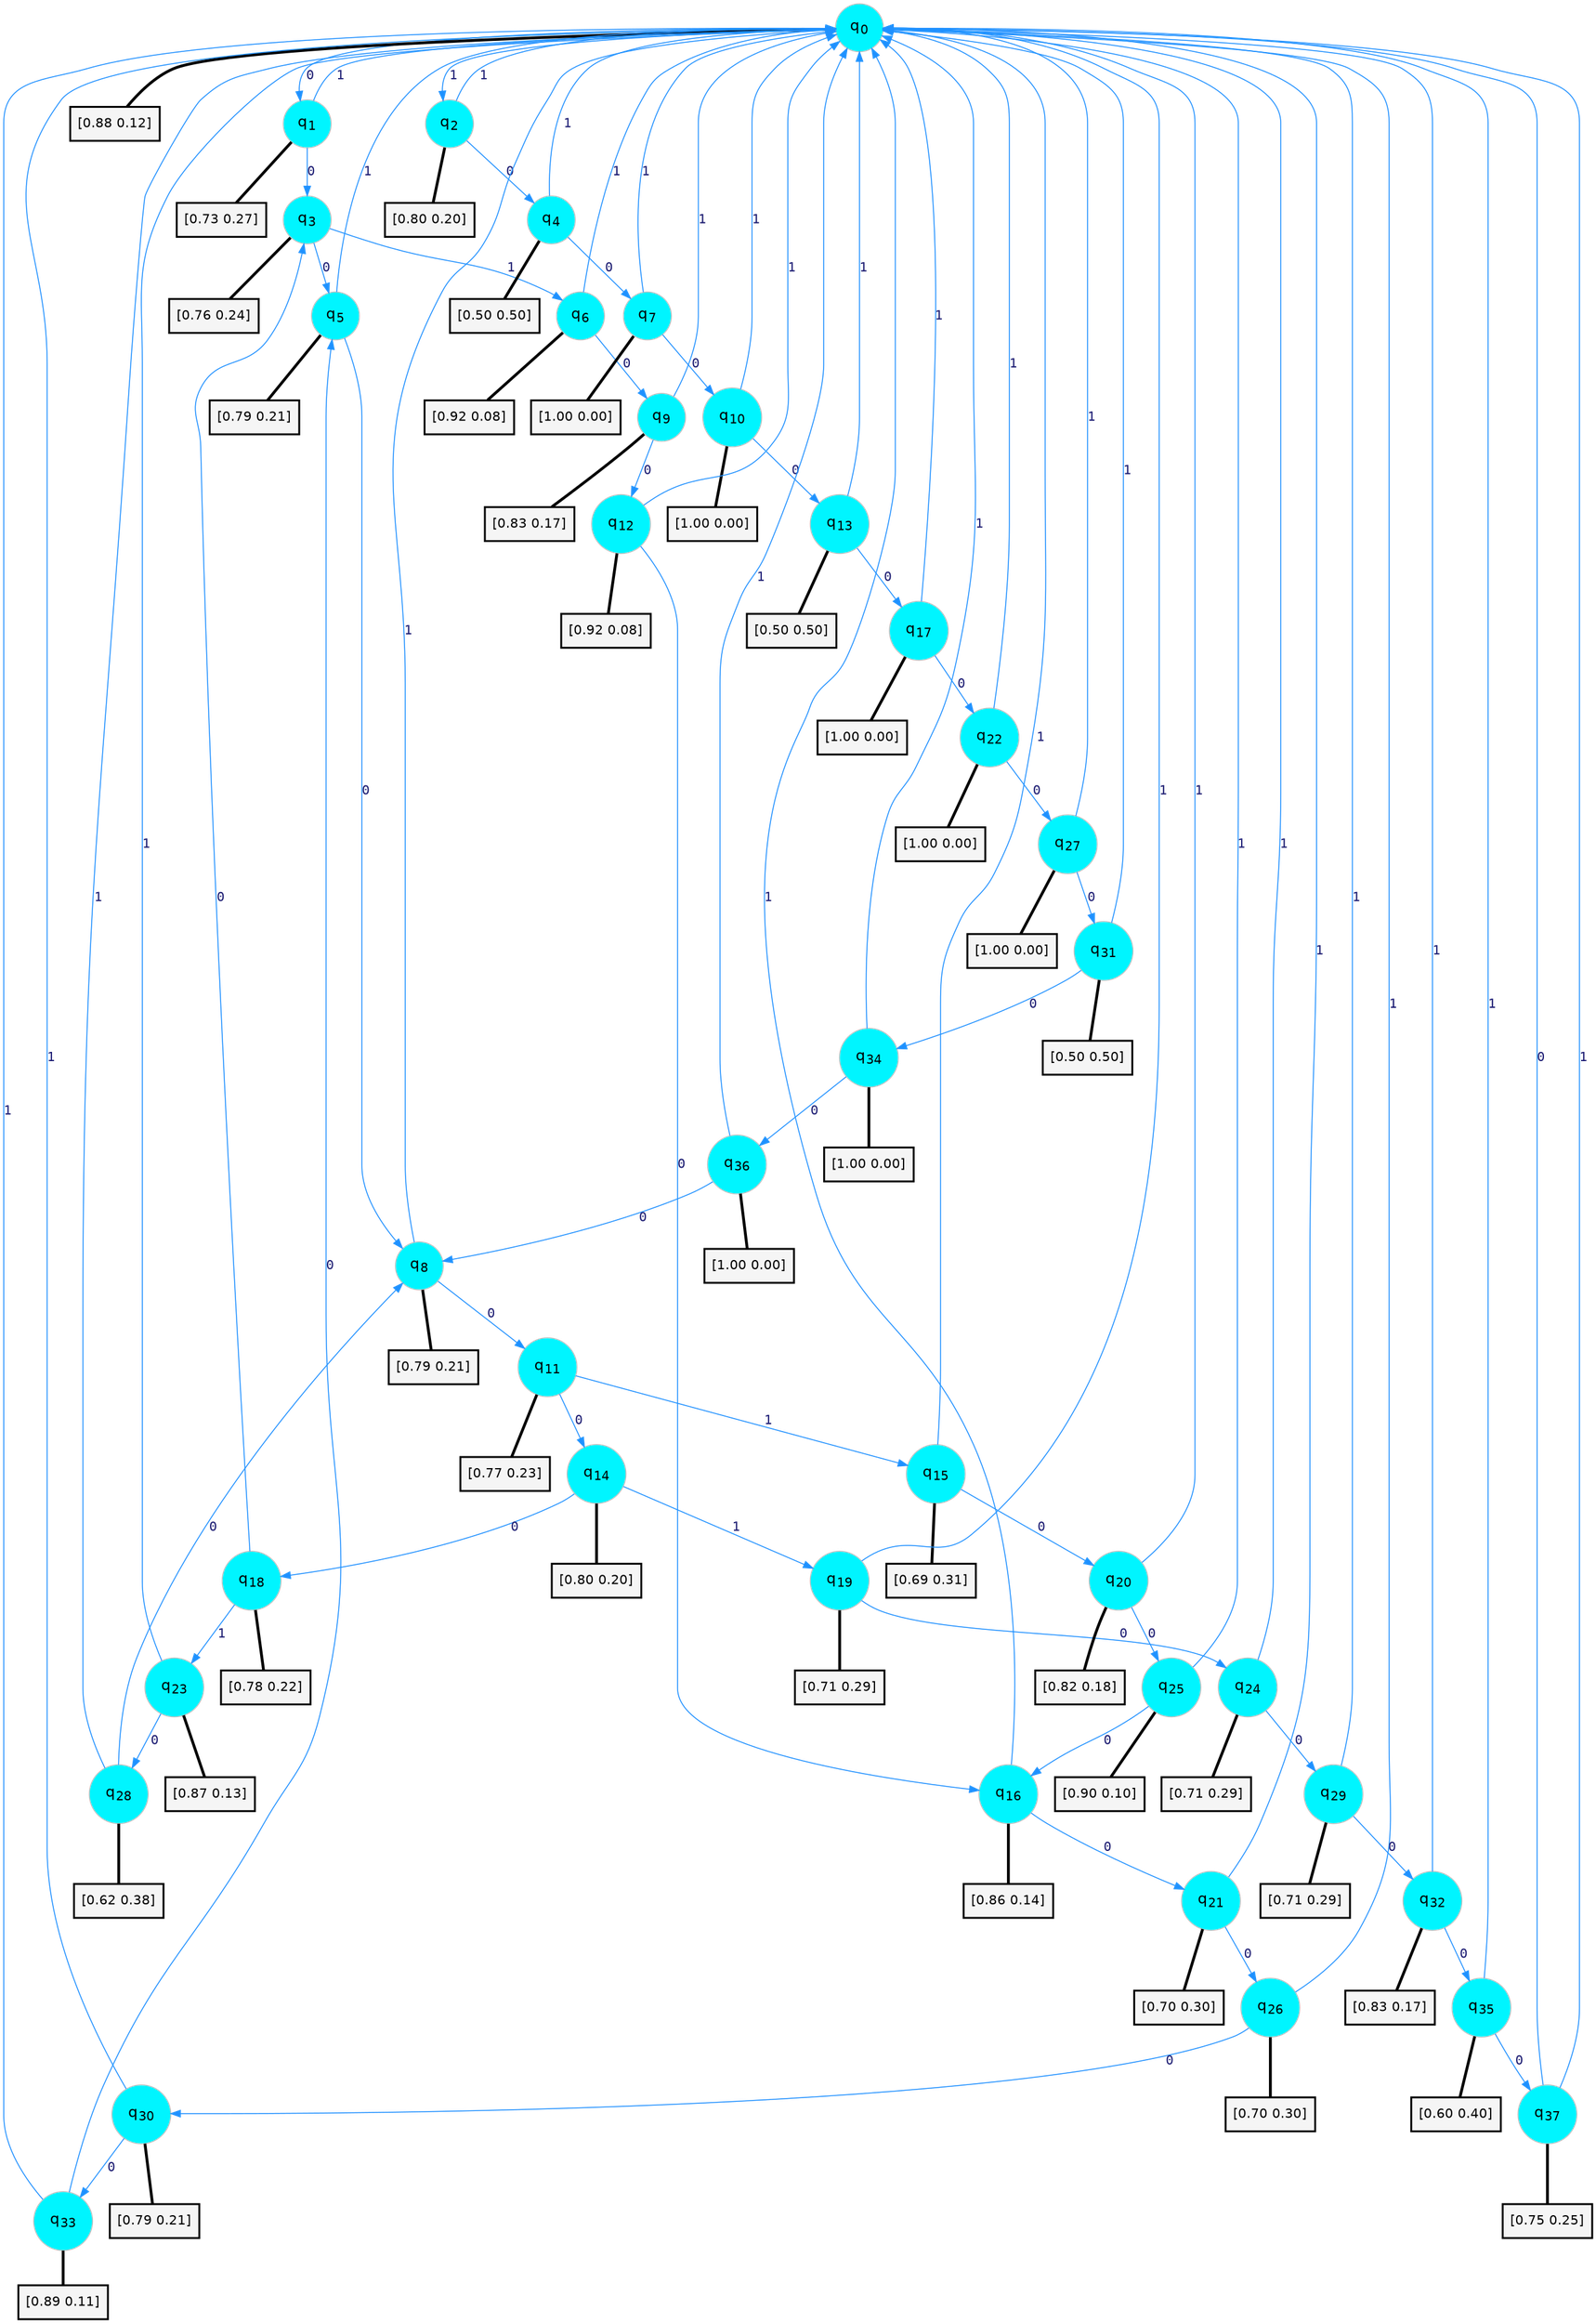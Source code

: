 digraph G {
graph [
bgcolor=transparent, dpi=300, rankdir=TD, size="40,25"];
node [
color=gray, fillcolor=turquoise1, fontcolor=black, fontname=Helvetica, fontsize=16, fontweight=bold, shape=circle, style=filled];
edge [
arrowsize=1, color=dodgerblue1, fontcolor=midnightblue, fontname=courier, fontweight=bold, penwidth=1, style=solid, weight=20];
0[label=<q<SUB>0</SUB>>];
1[label=<q<SUB>1</SUB>>];
2[label=<q<SUB>2</SUB>>];
3[label=<q<SUB>3</SUB>>];
4[label=<q<SUB>4</SUB>>];
5[label=<q<SUB>5</SUB>>];
6[label=<q<SUB>6</SUB>>];
7[label=<q<SUB>7</SUB>>];
8[label=<q<SUB>8</SUB>>];
9[label=<q<SUB>9</SUB>>];
10[label=<q<SUB>10</SUB>>];
11[label=<q<SUB>11</SUB>>];
12[label=<q<SUB>12</SUB>>];
13[label=<q<SUB>13</SUB>>];
14[label=<q<SUB>14</SUB>>];
15[label=<q<SUB>15</SUB>>];
16[label=<q<SUB>16</SUB>>];
17[label=<q<SUB>17</SUB>>];
18[label=<q<SUB>18</SUB>>];
19[label=<q<SUB>19</SUB>>];
20[label=<q<SUB>20</SUB>>];
21[label=<q<SUB>21</SUB>>];
22[label=<q<SUB>22</SUB>>];
23[label=<q<SUB>23</SUB>>];
24[label=<q<SUB>24</SUB>>];
25[label=<q<SUB>25</SUB>>];
26[label=<q<SUB>26</SUB>>];
27[label=<q<SUB>27</SUB>>];
28[label=<q<SUB>28</SUB>>];
29[label=<q<SUB>29</SUB>>];
30[label=<q<SUB>30</SUB>>];
31[label=<q<SUB>31</SUB>>];
32[label=<q<SUB>32</SUB>>];
33[label=<q<SUB>33</SUB>>];
34[label=<q<SUB>34</SUB>>];
35[label=<q<SUB>35</SUB>>];
36[label=<q<SUB>36</SUB>>];
37[label=<q<SUB>37</SUB>>];
38[label="[0.88 0.12]", shape=box,fontcolor=black, fontname=Helvetica, fontsize=14, penwidth=2, fillcolor=whitesmoke,color=black];
39[label="[0.73 0.27]", shape=box,fontcolor=black, fontname=Helvetica, fontsize=14, penwidth=2, fillcolor=whitesmoke,color=black];
40[label="[0.80 0.20]", shape=box,fontcolor=black, fontname=Helvetica, fontsize=14, penwidth=2, fillcolor=whitesmoke,color=black];
41[label="[0.76 0.24]", shape=box,fontcolor=black, fontname=Helvetica, fontsize=14, penwidth=2, fillcolor=whitesmoke,color=black];
42[label="[0.50 0.50]", shape=box,fontcolor=black, fontname=Helvetica, fontsize=14, penwidth=2, fillcolor=whitesmoke,color=black];
43[label="[0.79 0.21]", shape=box,fontcolor=black, fontname=Helvetica, fontsize=14, penwidth=2, fillcolor=whitesmoke,color=black];
44[label="[0.92 0.08]", shape=box,fontcolor=black, fontname=Helvetica, fontsize=14, penwidth=2, fillcolor=whitesmoke,color=black];
45[label="[1.00 0.00]", shape=box,fontcolor=black, fontname=Helvetica, fontsize=14, penwidth=2, fillcolor=whitesmoke,color=black];
46[label="[0.79 0.21]", shape=box,fontcolor=black, fontname=Helvetica, fontsize=14, penwidth=2, fillcolor=whitesmoke,color=black];
47[label="[0.83 0.17]", shape=box,fontcolor=black, fontname=Helvetica, fontsize=14, penwidth=2, fillcolor=whitesmoke,color=black];
48[label="[1.00 0.00]", shape=box,fontcolor=black, fontname=Helvetica, fontsize=14, penwidth=2, fillcolor=whitesmoke,color=black];
49[label="[0.77 0.23]", shape=box,fontcolor=black, fontname=Helvetica, fontsize=14, penwidth=2, fillcolor=whitesmoke,color=black];
50[label="[0.92 0.08]", shape=box,fontcolor=black, fontname=Helvetica, fontsize=14, penwidth=2, fillcolor=whitesmoke,color=black];
51[label="[0.50 0.50]", shape=box,fontcolor=black, fontname=Helvetica, fontsize=14, penwidth=2, fillcolor=whitesmoke,color=black];
52[label="[0.80 0.20]", shape=box,fontcolor=black, fontname=Helvetica, fontsize=14, penwidth=2, fillcolor=whitesmoke,color=black];
53[label="[0.69 0.31]", shape=box,fontcolor=black, fontname=Helvetica, fontsize=14, penwidth=2, fillcolor=whitesmoke,color=black];
54[label="[0.86 0.14]", shape=box,fontcolor=black, fontname=Helvetica, fontsize=14, penwidth=2, fillcolor=whitesmoke,color=black];
55[label="[1.00 0.00]", shape=box,fontcolor=black, fontname=Helvetica, fontsize=14, penwidth=2, fillcolor=whitesmoke,color=black];
56[label="[0.78 0.22]", shape=box,fontcolor=black, fontname=Helvetica, fontsize=14, penwidth=2, fillcolor=whitesmoke,color=black];
57[label="[0.71 0.29]", shape=box,fontcolor=black, fontname=Helvetica, fontsize=14, penwidth=2, fillcolor=whitesmoke,color=black];
58[label="[0.82 0.18]", shape=box,fontcolor=black, fontname=Helvetica, fontsize=14, penwidth=2, fillcolor=whitesmoke,color=black];
59[label="[0.70 0.30]", shape=box,fontcolor=black, fontname=Helvetica, fontsize=14, penwidth=2, fillcolor=whitesmoke,color=black];
60[label="[1.00 0.00]", shape=box,fontcolor=black, fontname=Helvetica, fontsize=14, penwidth=2, fillcolor=whitesmoke,color=black];
61[label="[0.87 0.13]", shape=box,fontcolor=black, fontname=Helvetica, fontsize=14, penwidth=2, fillcolor=whitesmoke,color=black];
62[label="[0.71 0.29]", shape=box,fontcolor=black, fontname=Helvetica, fontsize=14, penwidth=2, fillcolor=whitesmoke,color=black];
63[label="[0.90 0.10]", shape=box,fontcolor=black, fontname=Helvetica, fontsize=14, penwidth=2, fillcolor=whitesmoke,color=black];
64[label="[0.70 0.30]", shape=box,fontcolor=black, fontname=Helvetica, fontsize=14, penwidth=2, fillcolor=whitesmoke,color=black];
65[label="[1.00 0.00]", shape=box,fontcolor=black, fontname=Helvetica, fontsize=14, penwidth=2, fillcolor=whitesmoke,color=black];
66[label="[0.62 0.38]", shape=box,fontcolor=black, fontname=Helvetica, fontsize=14, penwidth=2, fillcolor=whitesmoke,color=black];
67[label="[0.71 0.29]", shape=box,fontcolor=black, fontname=Helvetica, fontsize=14, penwidth=2, fillcolor=whitesmoke,color=black];
68[label="[0.79 0.21]", shape=box,fontcolor=black, fontname=Helvetica, fontsize=14, penwidth=2, fillcolor=whitesmoke,color=black];
69[label="[0.50 0.50]", shape=box,fontcolor=black, fontname=Helvetica, fontsize=14, penwidth=2, fillcolor=whitesmoke,color=black];
70[label="[0.83 0.17]", shape=box,fontcolor=black, fontname=Helvetica, fontsize=14, penwidth=2, fillcolor=whitesmoke,color=black];
71[label="[0.89 0.11]", shape=box,fontcolor=black, fontname=Helvetica, fontsize=14, penwidth=2, fillcolor=whitesmoke,color=black];
72[label="[1.00 0.00]", shape=box,fontcolor=black, fontname=Helvetica, fontsize=14, penwidth=2, fillcolor=whitesmoke,color=black];
73[label="[0.60 0.40]", shape=box,fontcolor=black, fontname=Helvetica, fontsize=14, penwidth=2, fillcolor=whitesmoke,color=black];
74[label="[1.00 0.00]", shape=box,fontcolor=black, fontname=Helvetica, fontsize=14, penwidth=2, fillcolor=whitesmoke,color=black];
75[label="[0.75 0.25]", shape=box,fontcolor=black, fontname=Helvetica, fontsize=14, penwidth=2, fillcolor=whitesmoke,color=black];
0->1 [label=0];
0->2 [label=1];
0->38 [arrowhead=none, penwidth=3,color=black];
1->3 [label=0];
1->0 [label=1];
1->39 [arrowhead=none, penwidth=3,color=black];
2->4 [label=0];
2->0 [label=1];
2->40 [arrowhead=none, penwidth=3,color=black];
3->5 [label=0];
3->6 [label=1];
3->41 [arrowhead=none, penwidth=3,color=black];
4->7 [label=0];
4->0 [label=1];
4->42 [arrowhead=none, penwidth=3,color=black];
5->8 [label=0];
5->0 [label=1];
5->43 [arrowhead=none, penwidth=3,color=black];
6->9 [label=0];
6->0 [label=1];
6->44 [arrowhead=none, penwidth=3,color=black];
7->10 [label=0];
7->0 [label=1];
7->45 [arrowhead=none, penwidth=3,color=black];
8->11 [label=0];
8->0 [label=1];
8->46 [arrowhead=none, penwidth=3,color=black];
9->12 [label=0];
9->0 [label=1];
9->47 [arrowhead=none, penwidth=3,color=black];
10->13 [label=0];
10->0 [label=1];
10->48 [arrowhead=none, penwidth=3,color=black];
11->14 [label=0];
11->15 [label=1];
11->49 [arrowhead=none, penwidth=3,color=black];
12->16 [label=0];
12->0 [label=1];
12->50 [arrowhead=none, penwidth=3,color=black];
13->17 [label=0];
13->0 [label=1];
13->51 [arrowhead=none, penwidth=3,color=black];
14->18 [label=0];
14->19 [label=1];
14->52 [arrowhead=none, penwidth=3,color=black];
15->20 [label=0];
15->0 [label=1];
15->53 [arrowhead=none, penwidth=3,color=black];
16->21 [label=0];
16->0 [label=1];
16->54 [arrowhead=none, penwidth=3,color=black];
17->22 [label=0];
17->0 [label=1];
17->55 [arrowhead=none, penwidth=3,color=black];
18->3 [label=0];
18->23 [label=1];
18->56 [arrowhead=none, penwidth=3,color=black];
19->24 [label=0];
19->0 [label=1];
19->57 [arrowhead=none, penwidth=3,color=black];
20->25 [label=0];
20->0 [label=1];
20->58 [arrowhead=none, penwidth=3,color=black];
21->26 [label=0];
21->0 [label=1];
21->59 [arrowhead=none, penwidth=3,color=black];
22->27 [label=0];
22->0 [label=1];
22->60 [arrowhead=none, penwidth=3,color=black];
23->28 [label=0];
23->0 [label=1];
23->61 [arrowhead=none, penwidth=3,color=black];
24->29 [label=0];
24->0 [label=1];
24->62 [arrowhead=none, penwidth=3,color=black];
25->16 [label=0];
25->0 [label=1];
25->63 [arrowhead=none, penwidth=3,color=black];
26->30 [label=0];
26->0 [label=1];
26->64 [arrowhead=none, penwidth=3,color=black];
27->31 [label=0];
27->0 [label=1];
27->65 [arrowhead=none, penwidth=3,color=black];
28->8 [label=0];
28->0 [label=1];
28->66 [arrowhead=none, penwidth=3,color=black];
29->32 [label=0];
29->0 [label=1];
29->67 [arrowhead=none, penwidth=3,color=black];
30->33 [label=0];
30->0 [label=1];
30->68 [arrowhead=none, penwidth=3,color=black];
31->34 [label=0];
31->0 [label=1];
31->69 [arrowhead=none, penwidth=3,color=black];
32->35 [label=0];
32->0 [label=1];
32->70 [arrowhead=none, penwidth=3,color=black];
33->5 [label=0];
33->0 [label=1];
33->71 [arrowhead=none, penwidth=3,color=black];
34->36 [label=0];
34->0 [label=1];
34->72 [arrowhead=none, penwidth=3,color=black];
35->37 [label=0];
35->0 [label=1];
35->73 [arrowhead=none, penwidth=3,color=black];
36->8 [label=0];
36->0 [label=1];
36->74 [arrowhead=none, penwidth=3,color=black];
37->0 [label=0];
37->0 [label=1];
37->75 [arrowhead=none, penwidth=3,color=black];
}
